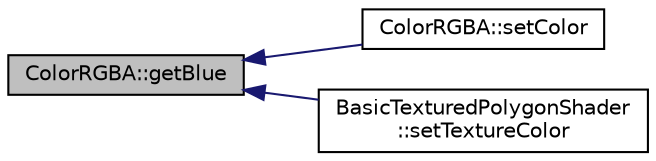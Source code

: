 digraph "ColorRGBA::getBlue"
{
  edge [fontname="Helvetica",fontsize="10",labelfontname="Helvetica",labelfontsize="10"];
  node [fontname="Helvetica",fontsize="10",shape=record];
  rankdir="LR";
  Node1 [label="ColorRGBA::getBlue",height=0.2,width=0.4,color="black", fillcolor="grey75", style="filled", fontcolor="black"];
  Node1 -> Node2 [dir="back",color="midnightblue",fontsize="10",style="solid",fontname="Helvetica"];
  Node2 [label="ColorRGBA::setColor",height=0.2,width=0.4,color="black", fillcolor="white", style="filled",URL="$class_color_r_g_b_a.html#a23c142b9edfc3209ba5d8b107564ed63"];
  Node1 -> Node3 [dir="back",color="midnightblue",fontsize="10",style="solid",fontname="Helvetica"];
  Node3 [label="BasicTexturedPolygonShader\l::setTextureColor",height=0.2,width=0.4,color="black", fillcolor="white", style="filled",URL="$class_basic_textured_polygon_shader.html#a82ed488e6b9e7c2562b1ff6e8fa5c78f"];
}
